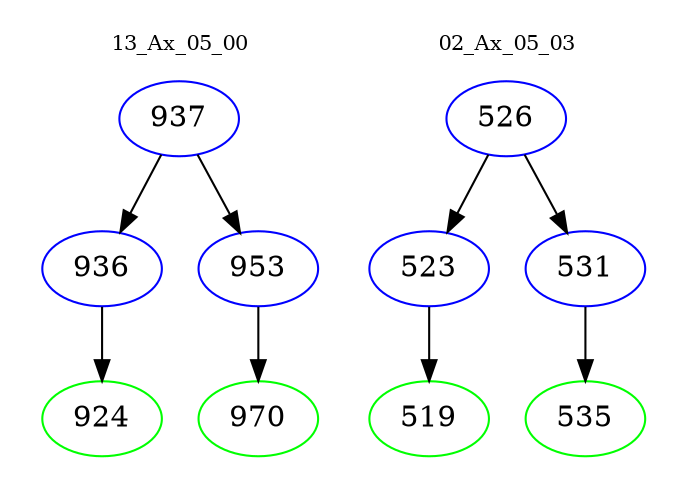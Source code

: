 digraph{
subgraph cluster_0 {
color = white
label = "13_Ax_05_00";
fontsize=10;
T0_937 [label="937", color="blue"]
T0_937 -> T0_936 [color="black"]
T0_936 [label="936", color="blue"]
T0_936 -> T0_924 [color="black"]
T0_924 [label="924", color="green"]
T0_937 -> T0_953 [color="black"]
T0_953 [label="953", color="blue"]
T0_953 -> T0_970 [color="black"]
T0_970 [label="970", color="green"]
}
subgraph cluster_1 {
color = white
label = "02_Ax_05_03";
fontsize=10;
T1_526 [label="526", color="blue"]
T1_526 -> T1_523 [color="black"]
T1_523 [label="523", color="blue"]
T1_523 -> T1_519 [color="black"]
T1_519 [label="519", color="green"]
T1_526 -> T1_531 [color="black"]
T1_531 [label="531", color="blue"]
T1_531 -> T1_535 [color="black"]
T1_535 [label="535", color="green"]
}
}
